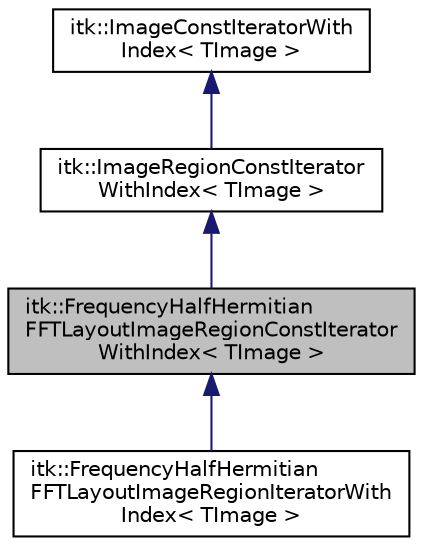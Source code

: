 digraph "itk::FrequencyHalfHermitianFFTLayoutImageRegionConstIteratorWithIndex&lt; TImage &gt;"
{
 // LATEX_PDF_SIZE
  edge [fontname="Helvetica",fontsize="10",labelfontname="Helvetica",labelfontsize="10"];
  node [fontname="Helvetica",fontsize="10",shape=record];
  Node1 [label="itk::FrequencyHalfHermitian\lFFTLayoutImageRegionConstIterator\lWithIndex\< TImage \>",height=0.2,width=0.4,color="black", fillcolor="grey75", style="filled", fontcolor="black",tooltip="A multi-dimensional iterator templated over image type that walks pixels within a region and is speci..."];
  Node2 -> Node1 [dir="back",color="midnightblue",fontsize="10",style="solid",fontname="Helvetica"];
  Node2 [label="itk::ImageRegionConstIterator\lWithIndex\< TImage \>",height=0.2,width=0.4,color="black", fillcolor="white", style="filled",URL="$classitk_1_1ImageRegionConstIteratorWithIndex.html",tooltip="A multi-dimensional iterator templated over image type that walks an image region and is specialized ..."];
  Node3 -> Node2 [dir="back",color="midnightblue",fontsize="10",style="solid",fontname="Helvetica"];
  Node3 [label="itk::ImageConstIteratorWith\lIndex\< TImage \>",height=0.2,width=0.4,color="black", fillcolor="white", style="filled",URL="$classitk_1_1ImageConstIteratorWithIndex.html",tooltip="A base class for multi-dimensional iterators templated over image type that are designed to efficient..."];
  Node1 -> Node4 [dir="back",color="midnightblue",fontsize="10",style="solid",fontname="Helvetica"];
  Node4 [label="itk::FrequencyHalfHermitian\lFFTLayoutImageRegionIteratorWith\lIndex\< TImage \>",height=0.2,width=0.4,color="black", fillcolor="white", style="filled",URL="$classitk_1_1FrequencyHalfHermitianFFTLayoutImageRegionIteratorWithIndex.html",tooltip=" "];
}
